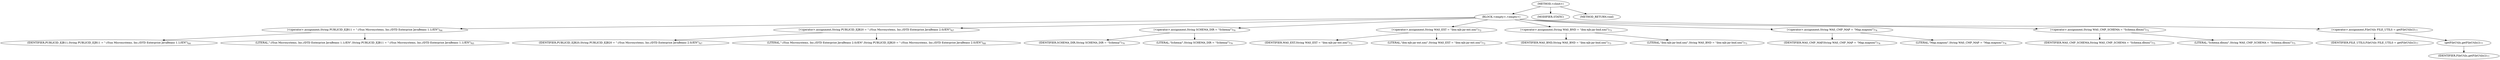 digraph "&lt;clinit&gt;" {  
"1769" [label = <(METHOD,&lt;clinit&gt;)> ]
"1770" [label = <(BLOCK,&lt;empty&gt;,&lt;empty&gt;)> ]
"1771" [label = <(&lt;operator&gt;.assignment,String PUBLICID_EJB11 = &quot;-//Sun Microsystems, Inc.//DTD Enterprise JavaBeans 1.1//EN&quot;)<SUB>64</SUB>> ]
"1772" [label = <(IDENTIFIER,PUBLICID_EJB11,String PUBLICID_EJB11 = &quot;-//Sun Microsystems, Inc.//DTD Enterprise JavaBeans 1.1//EN&quot;)<SUB>64</SUB>> ]
"1773" [label = <(LITERAL,&quot;-//Sun Microsystems, Inc.//DTD Enterprise JavaBeans 1.1//EN&quot;,String PUBLICID_EJB11 = &quot;-//Sun Microsystems, Inc.//DTD Enterprise JavaBeans 1.1//EN&quot;)<SUB>65</SUB>> ]
"1774" [label = <(&lt;operator&gt;.assignment,String PUBLICID_EJB20 = &quot;-//Sun Microsystems, Inc.//DTD Enterprise JavaBeans 2.0//EN&quot;)<SUB>67</SUB>> ]
"1775" [label = <(IDENTIFIER,PUBLICID_EJB20,String PUBLICID_EJB20 = &quot;-//Sun Microsystems, Inc.//DTD Enterprise JavaBeans 2.0//EN&quot;)<SUB>67</SUB>> ]
"1776" [label = <(LITERAL,&quot;-//Sun Microsystems, Inc.//DTD Enterprise JavaBeans 2.0//EN&quot;,String PUBLICID_EJB20 = &quot;-//Sun Microsystems, Inc.//DTD Enterprise JavaBeans 2.0//EN&quot;)<SUB>68</SUB>> ]
"1777" [label = <(&lt;operator&gt;.assignment,String SCHEMA_DIR = &quot;Schema/&quot;)<SUB>70</SUB>> ]
"1778" [label = <(IDENTIFIER,SCHEMA_DIR,String SCHEMA_DIR = &quot;Schema/&quot;)<SUB>70</SUB>> ]
"1779" [label = <(LITERAL,&quot;Schema/&quot;,String SCHEMA_DIR = &quot;Schema/&quot;)<SUB>70</SUB>> ]
"1780" [label = <(&lt;operator&gt;.assignment,String WAS_EXT = &quot;ibm-ejb-jar-ext.xmi&quot;)<SUB>72</SUB>> ]
"1781" [label = <(IDENTIFIER,WAS_EXT,String WAS_EXT = &quot;ibm-ejb-jar-ext.xmi&quot;)<SUB>72</SUB>> ]
"1782" [label = <(LITERAL,&quot;ibm-ejb-jar-ext.xmi&quot;,String WAS_EXT = &quot;ibm-ejb-jar-ext.xmi&quot;)<SUB>72</SUB>> ]
"1783" [label = <(&lt;operator&gt;.assignment,String WAS_BND = &quot;ibm-ejb-jar-bnd.xmi&quot;)<SUB>73</SUB>> ]
"1784" [label = <(IDENTIFIER,WAS_BND,String WAS_BND = &quot;ibm-ejb-jar-bnd.xmi&quot;)<SUB>73</SUB>> ]
"1785" [label = <(LITERAL,&quot;ibm-ejb-jar-bnd.xmi&quot;,String WAS_BND = &quot;ibm-ejb-jar-bnd.xmi&quot;)<SUB>73</SUB>> ]
"1786" [label = <(&lt;operator&gt;.assignment,String WAS_CMP_MAP = &quot;Map.mapxmi&quot;)<SUB>74</SUB>> ]
"1787" [label = <(IDENTIFIER,WAS_CMP_MAP,String WAS_CMP_MAP = &quot;Map.mapxmi&quot;)<SUB>74</SUB>> ]
"1788" [label = <(LITERAL,&quot;Map.mapxmi&quot;,String WAS_CMP_MAP = &quot;Map.mapxmi&quot;)<SUB>74</SUB>> ]
"1789" [label = <(&lt;operator&gt;.assignment,String WAS_CMP_SCHEMA = &quot;Schema.dbxmi&quot;)<SUB>75</SUB>> ]
"1790" [label = <(IDENTIFIER,WAS_CMP_SCHEMA,String WAS_CMP_SCHEMA = &quot;Schema.dbxmi&quot;)<SUB>75</SUB>> ]
"1791" [label = <(LITERAL,&quot;Schema.dbxmi&quot;,String WAS_CMP_SCHEMA = &quot;Schema.dbxmi&quot;)<SUB>75</SUB>> ]
"1792" [label = <(&lt;operator&gt;.assignment,FileUtils FILE_UTILS = getFileUtils())<SUB>77</SUB>> ]
"1793" [label = <(IDENTIFIER,FILE_UTILS,FileUtils FILE_UTILS = getFileUtils())<SUB>77</SUB>> ]
"1794" [label = <(getFileUtils,getFileUtils())<SUB>77</SUB>> ]
"1795" [label = <(IDENTIFIER,FileUtils,getFileUtils())<SUB>77</SUB>> ]
"1796" [label = <(MODIFIER,STATIC)> ]
"1797" [label = <(METHOD_RETURN,void)> ]
  "1769" -> "1770" 
  "1769" -> "1796" 
  "1769" -> "1797" 
  "1770" -> "1771" 
  "1770" -> "1774" 
  "1770" -> "1777" 
  "1770" -> "1780" 
  "1770" -> "1783" 
  "1770" -> "1786" 
  "1770" -> "1789" 
  "1770" -> "1792" 
  "1771" -> "1772" 
  "1771" -> "1773" 
  "1774" -> "1775" 
  "1774" -> "1776" 
  "1777" -> "1778" 
  "1777" -> "1779" 
  "1780" -> "1781" 
  "1780" -> "1782" 
  "1783" -> "1784" 
  "1783" -> "1785" 
  "1786" -> "1787" 
  "1786" -> "1788" 
  "1789" -> "1790" 
  "1789" -> "1791" 
  "1792" -> "1793" 
  "1792" -> "1794" 
  "1794" -> "1795" 
}
